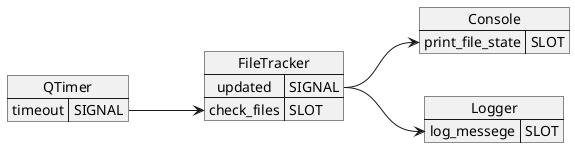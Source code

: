 @startuml
left to right direction

map QTimer {
   timeout=>SIGNAL
}

map FileTracker {
    updated=>SIGNAL
    check_files=>SLOT
}

map Console {
    print_file_state=>SLOT
}

map Logger {
    log_messege=>SLOT
}

QTimer::timeout --> FileTracker::check_files
FileTracker::updated --> Console::print_file_state
FileTracker::updated --> Logger::log_messege
@enduml
